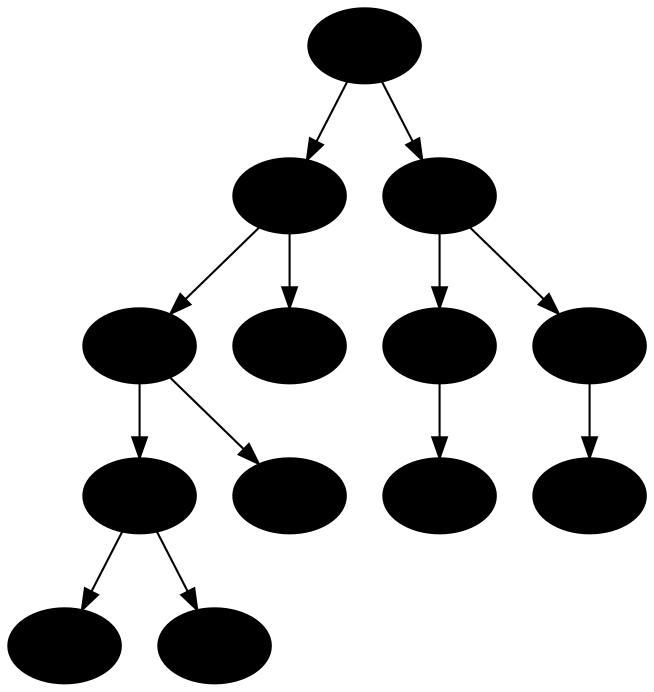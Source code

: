 digraph Tree {
node [shape=oval];
1 [colorscheme=rdylgn8, fontsize=9, label=" 10", color=lightblue,style=filled ];
1 -> 2;
1 -> 3;
node [shape=oval];
2 [colorscheme=rdylgn8, fontsize=9, label=" 20", color=lightblue,style=filled ];
2 -> 4;
2 -> 5;
node [shape=oval];
3 [colorscheme=rdylgn8, fontsize=9, label=" 30", color=lightblue,style=filled ];
3 -> 6;
3 -> 7;
node [shape=oval];
4 [colorscheme=rdylgn8, fontsize=9, label=" 40", color=lightblue,style=filled ];
4 -> 8;
4 -> 9;
node [shape=oval];
5 [colorscheme=rdylgn8, fontsize=9, label=" 50", color=lightblue,style=filled ];
node [shape=oval];
6 [colorscheme=rdylgn8, fontsize=9, label=" 60", color=lightblue,style=filled ];
6 -> 13;
node [shape=oval];
7 [colorscheme=rdylgn8, fontsize=9, label=" 70", color=lightblue,style=filled ];
7 -> 15;
node [shape=oval];
8 [colorscheme=rdylgn8, fontsize=9, label=" 80", color=lightblue,style=filled ];
8 -> 16;
8 -> 17;
node [shape=oval];
9 [colorscheme=rdylgn8, fontsize=9, label=" 90", color=lightblue,style=filled ];
node [shape=oval];
13 [colorscheme=rdylgn8, fontsize=9, label=" 130", color=lightblue,style=filled ];
node [shape=oval];
15 [colorscheme=rdylgn8, fontsize=9, label=" 150", color=lightblue,style=filled ];
node [shape=oval];
16 [colorscheme=rdylgn8, fontsize=9, label=" 160", color=lightblue,style=filled ];
node [shape=oval];
17 [colorscheme=rdylgn8, fontsize=9, label=" 170", color=lightblue,style=filled ];
}